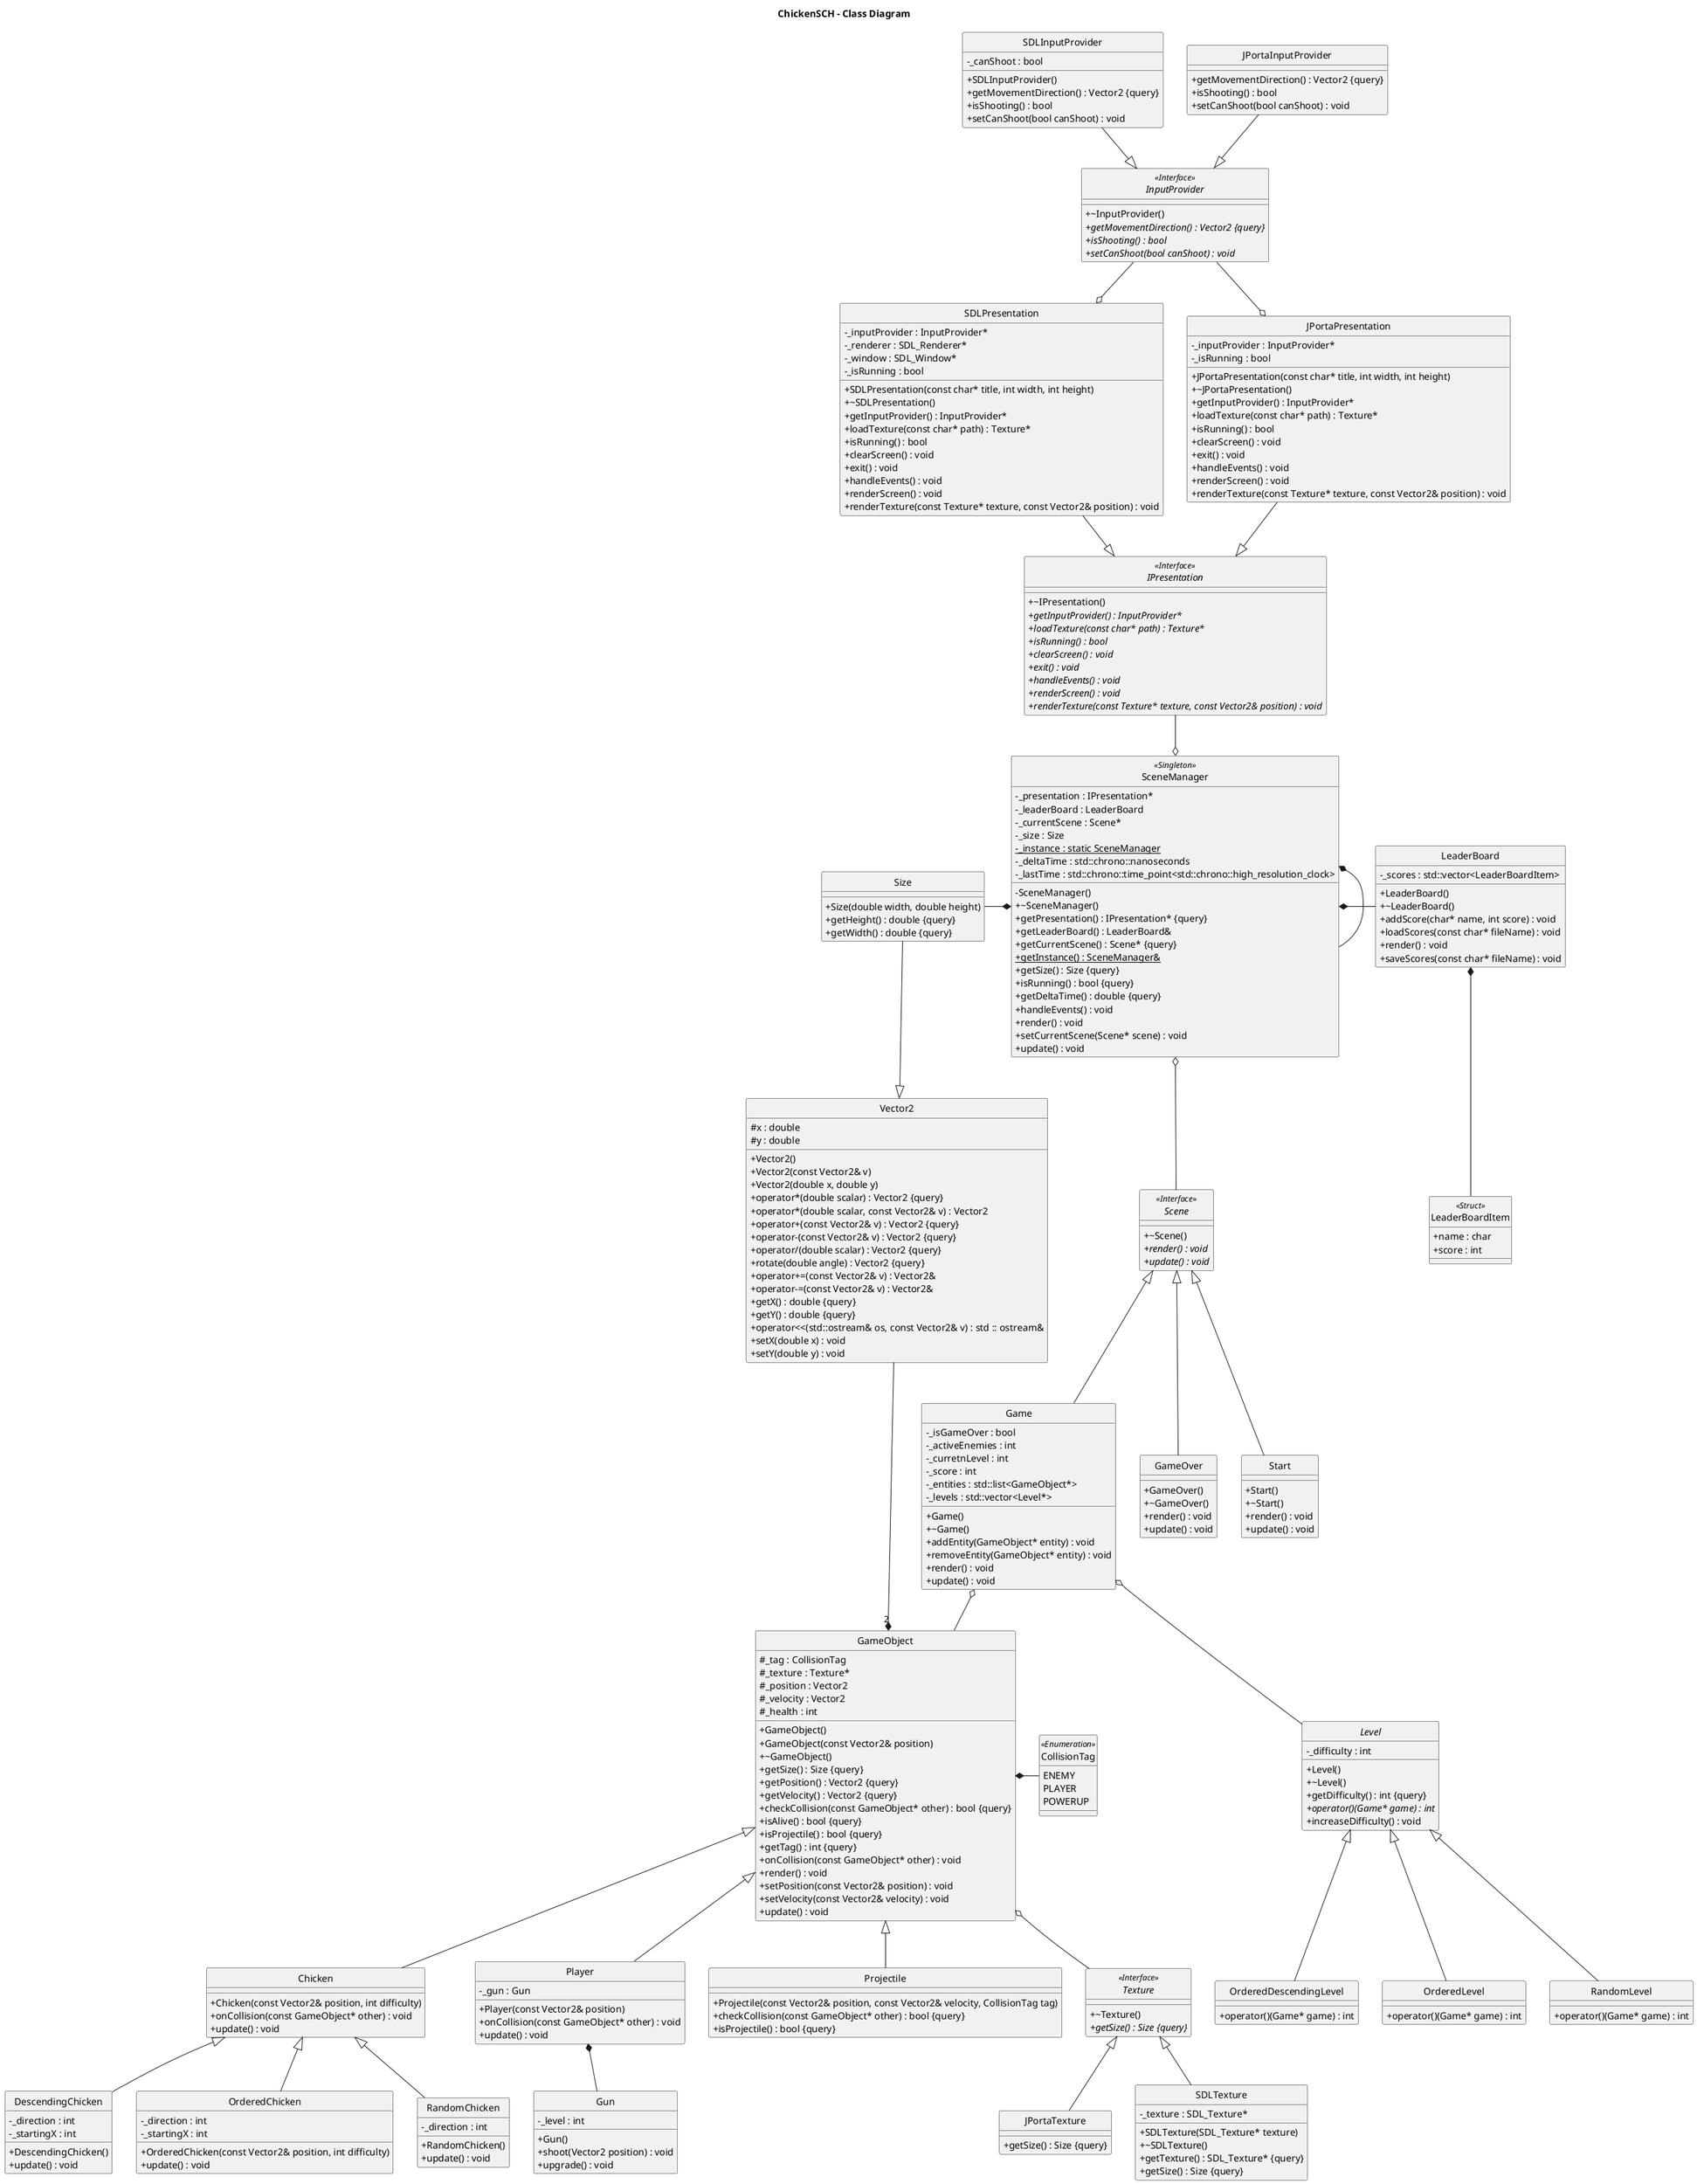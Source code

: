 @startuml



title "ChickenSCH - Class Diagram"

hide circle
remove @unlinked
skinparam ClassAttributeIconSize 0




/' Objects '/

class Chicken {
	+Chicken(const Vector2& position, int difficulty)
	+onCollision(const GameObject* other) : void
	+update() : void
}


class DescendingChicken {
	+DescendingChicken()
	-_direction : int
	-_startingX : int
	+update() : void
}


class Game {
	+Game()
	+~Game()
	-_isGameOver : bool
	-_activeEnemies : int
	-_curretnLevel : int
	-_score : int
	-_entities : std::list<GameObject*>
	-_levels : std::vector<Level*>
	+addEntity(GameObject* entity) : void
	+removeEntity(GameObject* entity) : void
	+render() : void
	+update() : void
}


class GameObject {
	+GameObject()
	+GameObject(const Vector2& position)
	+~GameObject()
	#_tag : CollisionTag
	+getSize() : Size {query}
	#_texture : Texture*
	#_position : Vector2
	#_velocity : Vector2
	+getPosition() : Vector2 {query}
	+getVelocity() : Vector2 {query}
	+checkCollision(const GameObject* other) : bool {query}
	+isAlive() : bool {query}
	+isProjectile() : bool {query}
	#_health : int
	+getTag() : int {query}
	+onCollision(const GameObject* other) : void
	+render() : void
	+setPosition(const Vector2& position) : void
	+setVelocity(const Vector2& velocity) : void
	+update() : void
}


class GameOver {
	+GameOver()
	+~GameOver()
	+render() : void
	+update() : void
}


class Gun {
	+Gun()
	-_level : int
	+shoot(Vector2 position) : void
	+upgrade() : void
}


abstract class IPresentation <<Interface>> {
	+~IPresentation()
	+{abstract} getInputProvider() : InputProvider*
	+{abstract} loadTexture(const char* path) : Texture*
	+{abstract} isRunning() : bool
	+{abstract} clearScreen() : void
	+{abstract} exit() : void
	+{abstract} handleEvents() : void
	+{abstract} renderScreen() : void
	+{abstract} renderTexture(const Texture* texture, const Vector2& position) : void
}


abstract class InputProvider <<Interface>> {
	+~InputProvider()
	+{abstract} getMovementDirection() : Vector2 {query}
	+{abstract} isShooting() : bool
	+{abstract} setCanShoot(bool canShoot) : void
}


class JPortaInputProvider {
	+getMovementDirection() : Vector2 {query}
	+isShooting() : bool
	+setCanShoot(bool canShoot) : void
}


class JPortaPresentation {
	+JPortaPresentation(const char* title, int width, int height)
	+~JPortaPresentation()
	-_inputProvider : InputProvider*
	+getInputProvider() : InputProvider*
	+loadTexture(const char* path) : Texture*
	-_isRunning : bool
	+isRunning() : bool
	+clearScreen() : void
	+exit() : void
	+handleEvents() : void
	+renderScreen() : void
	+renderTexture(const Texture* texture, const Vector2& position) : void
}


class JPortaTexture {
	+getSize() : Size {query}
}


class LeaderBoard {
	+LeaderBoard()
	+~LeaderBoard()
	-_scores : std::vector<LeaderBoardItem>
	+addScore(char* name, int score) : void
	+loadScores(const char* fileName) : void
	+render() : void
	+saveScores(const char* fileName) : void
}


abstract class Level {
	+Level()
	+~Level()
	-_difficulty : int
	+getDifficulty() : int {query}
	+{abstract} operator()(Game* game) : int
	+increaseDifficulty() : void
}


class OrderedChicken {
	+OrderedChicken(const Vector2& position, int difficulty)
	-_direction : int
	-_startingX : int
	+update() : void
}


class OrderedDescendingLevel {
	+operator()(Game* game) : int
}


class OrderedLevel {
	+operator()(Game* game) : int
}


class Player {
	+Player(const Vector2& position)
	-_gun : Gun
	+onCollision(const GameObject* other) : void
	+update() : void
}


class Projectile {
	+Projectile(const Vector2& position, const Vector2& velocity, CollisionTag tag)
	+checkCollision(const GameObject* other) : bool {query}
	+isProjectile() : bool {query}
}


class RandomChicken {
	+RandomChicken()
	-_direction : int
	+update() : void
}


class RandomLevel {
	+operator()(Game* game) : int
}


class SDLInputProvider {
	+SDLInputProvider()
	+getMovementDirection() : Vector2 {query}
	-_canShoot : bool
	+isShooting() : bool
	+setCanShoot(bool canShoot) : void
}


class SDLPresentation {
	+SDLPresentation(const char* title, int width, int height)
	+~SDLPresentation()
	-_inputProvider : InputProvider*
	+getInputProvider() : InputProvider*
	-_renderer : SDL_Renderer*
	-_window : SDL_Window*
	+loadTexture(const char* path) : Texture*
	-_isRunning : bool
	+isRunning() : bool
	+clearScreen() : void
	+exit() : void
	+handleEvents() : void
	+renderScreen() : void
	+renderTexture(const Texture* texture, const Vector2& position) : void
}


class SDLTexture {
	+SDLTexture(SDL_Texture* texture)
	+~SDLTexture()
	-_texture : SDL_Texture*
	+getTexture() : SDL_Texture* {query}
	+getSize() : Size {query}
}


abstract class Scene <<Interface>> {
	+~Scene()
	+{abstract} render() : void
	+{abstract} update() : void
}


class SceneManager <<Singleton>> {
	-SceneManager()
	+~SceneManager()
	-_presentation : IPresentation*
	+getPresentation() : IPresentation* {query}
	-_leaderBoard : LeaderBoard
	+getLeaderBoard() : LeaderBoard&
	-_currentScene : Scene*
	+getCurrentScene() : Scene* {query}
	+{static} getInstance() : SceneManager&
	-_size : Size
	+getSize() : Size {query}
	+isRunning() : bool {query}
	+getDeltaTime() : double {query}
	-{static} _instance : static SceneManager
	-_deltaTime : std::chrono::nanoseconds
	-_lastTime : std::chrono::time_point<std::chrono::high_resolution_clock>
	+handleEvents() : void
	+render() : void
	+setCurrentScene(Scene* scene) : void
	+update() : void
}


class Size {
	+Size(double width, double height)
	+getHeight() : double {query}
	+getWidth() : double {query}
}


class Start {
	+Start()
	+~Start()
	+render() : void
	+update() : void
}


abstract class Texture <<Interface>> {
	+~Texture()
	+{abstract} getSize() : Size {query}
}


class Vector2 {
	+Vector2()
	+Vector2(const Vector2& v)
	+Vector2(double x, double y)
	+operator*(double scalar) : Vector2 {query}
	+operator*(double scalar, const Vector2& v) : Vector2
	+operator+(const Vector2& v) : Vector2 {query}
	+operator-(const Vector2& v) : Vector2 {query}
	+operator/(double scalar) : Vector2 {query}
	+rotate(double angle) : Vector2 {query}
	+operator+=(const Vector2& v) : Vector2&
	+operator-=(const Vector2& v) : Vector2&
	+getX() : double {query}
	+getY() : double {query}
	#x : double
	#y : double
	+operator<<(std::ostream& os, const Vector2& v) : std :: ostream&
	+setX(double x) : void
	+setY(double y) : void
}


class atexit_class {
	+atexit_class()
	+~atexit_class()
	+check() : int
	-{static} counter : static int
	-{static} err : static int
}


enum CollisionTag <<Enumeration>> {
	ENEMY
	PLAYER
	POWERUP
}


struct LeaderBoardItem <<Struct>> {
	+name : char
	+score : int
}


class _Is_Types <template<typename F, typename T>> {
	+{static} char(& f ( D ))
	+{static} char(& f ( ... ))
	+{static} convertable : static bool const
}


namespace gtest_lite {
	class Test {
		-Test()
		-Test(const Test &)
		+~Test()
		+{static} getTest() : Test&
		+astatus() : bool
		+fail() : bool
		+status : bool
		+tmp : bool
		+ablocks : int
		+failed : int
		+sum : int
		+null : std::fstream
		+end(bool memchk) : std::ostream&
		+expect(bool st, const char* file, int line, const char* expr, bool pr) : std::ostream&
		+name : std::string
		+begin(const char* n) : void
		-operator=(const Test &) : void
	}
}





/' Inheritance relationships '/

.Chicken <|-- .DescendingChicken


.Chicken <|-- .OrderedChicken


.Chicken <|-- .RandomChicken


.GameObject <|-- .Chicken


.GameObject <|-- .Player


.GameObject <|-- .Projectile


.IPresentation <|-up- .JPortaPresentation


.IPresentation <|-up- .SDLPresentation


.InputProvider <|-up- .JPortaInputProvider


.InputProvider <|-up- .SDLInputProvider


.Level <|-- .OrderedDescendingLevel


.Level <|-- .OrderedLevel


.Level <|-- .RandomLevel


.Scene <|-- .Game


.Scene <|-- .GameOver


.Scene <|-- .Start


.Texture <|-- .JPortaTexture


.Texture <|-- .SDLTexture


.Vector2 <|-up- .Size





/' Aggregation relationships '/

.Game o-- .GameObject


.Game o-- .Level


.GameObject *-right- .CollisionTag


.GameObject o-- .Texture


.GameObject "2" *-left- .Vector2


.JPortaPresentation o-up- .InputProvider


.LeaderBoard *-down- .LeaderBoardItem


.Player *-- .Gun


.SDLPresentation o-up- .InputProvider


.SceneManager o-up- .IPresentation


.SceneManager *-right- .LeaderBoard


.SceneManager o-- .Scene


.SceneManager *-- .SceneManager


.SceneManager *-left- .Size






/' Nested objects '/



@enduml
